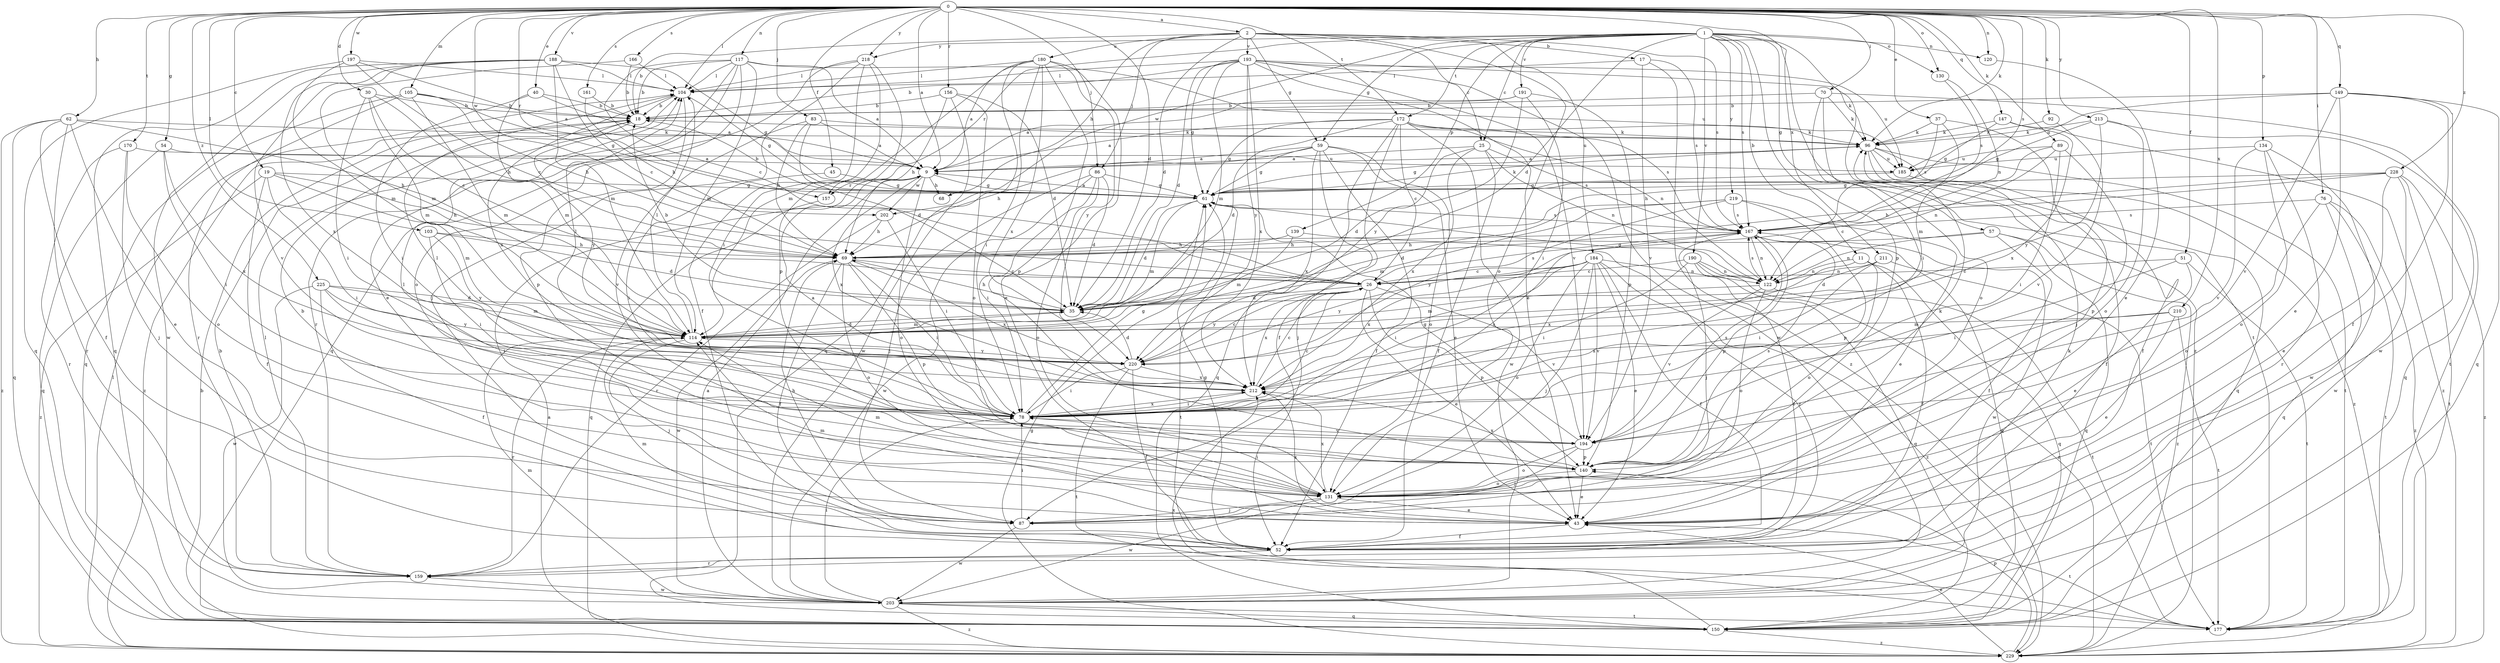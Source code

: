 strict digraph  {
0;
1;
2;
9;
11;
17;
18;
19;
25;
26;
30;
35;
37;
40;
43;
45;
51;
52;
54;
57;
59;
61;
62;
68;
69;
70;
76;
78;
83;
86;
87;
89;
92;
96;
103;
104;
105;
114;
117;
120;
122;
130;
131;
134;
139;
140;
147;
149;
150;
156;
157;
159;
161;
166;
167;
170;
172;
177;
180;
184;
185;
188;
190;
191;
193;
194;
197;
202;
203;
210;
211;
212;
213;
218;
219;
220;
225;
228;
229;
0 -> 2  [label=a];
0 -> 9  [label=a];
0 -> 19  [label=c];
0 -> 30  [label=d];
0 -> 35  [label=d];
0 -> 37  [label=e];
0 -> 40  [label=e];
0 -> 45  [label=f];
0 -> 51  [label=f];
0 -> 54  [label=g];
0 -> 62  [label=h];
0 -> 70  [label=i];
0 -> 76  [label=i];
0 -> 83  [label=j];
0 -> 86  [label=j];
0 -> 89  [label=k];
0 -> 92  [label=k];
0 -> 96  [label=k];
0 -> 103  [label=l];
0 -> 104  [label=l];
0 -> 105  [label=m];
0 -> 117  [label=n];
0 -> 120  [label=n];
0 -> 130  [label=o];
0 -> 134  [label=p];
0 -> 147  [label=q];
0 -> 149  [label=q];
0 -> 156  [label=r];
0 -> 157  [label=r];
0 -> 161  [label=s];
0 -> 166  [label=s];
0 -> 167  [label=s];
0 -> 170  [label=t];
0 -> 172  [label=t];
0 -> 188  [label=v];
0 -> 197  [label=w];
0 -> 202  [label=w];
0 -> 210  [label=x];
0 -> 211  [label=x];
0 -> 213  [label=y];
0 -> 218  [label=y];
0 -> 225  [label=z];
0 -> 228  [label=z];
1 -> 11  [label=b];
1 -> 25  [label=c];
1 -> 35  [label=d];
1 -> 57  [label=g];
1 -> 59  [label=g];
1 -> 120  [label=n];
1 -> 130  [label=o];
1 -> 139  [label=p];
1 -> 140  [label=p];
1 -> 157  [label=r];
1 -> 167  [label=s];
1 -> 172  [label=t];
1 -> 177  [label=t];
1 -> 190  [label=v];
1 -> 191  [label=v];
1 -> 202  [label=w];
1 -> 218  [label=y];
1 -> 219  [label=y];
1 -> 229  [label=z];
2 -> 17  [label=b];
2 -> 18  [label=b];
2 -> 25  [label=c];
2 -> 35  [label=d];
2 -> 59  [label=g];
2 -> 68  [label=h];
2 -> 86  [label=j];
2 -> 131  [label=o];
2 -> 167  [label=s];
2 -> 180  [label=u];
2 -> 184  [label=u];
2 -> 193  [label=v];
9 -> 61  [label=g];
9 -> 68  [label=h];
9 -> 131  [label=o];
9 -> 157  [label=r];
9 -> 202  [label=w];
9 -> 212  [label=x];
11 -> 52  [label=f];
11 -> 122  [label=n];
11 -> 131  [label=o];
11 -> 150  [label=q];
11 -> 212  [label=x];
17 -> 104  [label=l];
17 -> 167  [label=s];
17 -> 194  [label=v];
17 -> 229  [label=z];
18 -> 96  [label=k];
18 -> 220  [label=y];
18 -> 229  [label=z];
19 -> 52  [label=f];
19 -> 61  [label=g];
19 -> 69  [label=h];
19 -> 78  [label=i];
19 -> 114  [label=m];
19 -> 229  [label=z];
25 -> 9  [label=a];
25 -> 35  [label=d];
25 -> 52  [label=f];
25 -> 122  [label=n];
25 -> 167  [label=s];
25 -> 212  [label=x];
26 -> 35  [label=d];
26 -> 43  [label=e];
26 -> 140  [label=p];
26 -> 167  [label=s];
26 -> 194  [label=v];
26 -> 212  [label=x];
26 -> 220  [label=y];
30 -> 18  [label=b];
30 -> 26  [label=c];
30 -> 69  [label=h];
30 -> 78  [label=i];
30 -> 114  [label=m];
35 -> 18  [label=b];
35 -> 69  [label=h];
35 -> 114  [label=m];
37 -> 87  [label=j];
37 -> 96  [label=k];
37 -> 114  [label=m];
37 -> 167  [label=s];
40 -> 9  [label=a];
40 -> 18  [label=b];
40 -> 78  [label=i];
40 -> 114  [label=m];
43 -> 52  [label=f];
43 -> 114  [label=m];
43 -> 177  [label=t];
43 -> 212  [label=x];
45 -> 61  [label=g];
45 -> 78  [label=i];
51 -> 26  [label=c];
51 -> 43  [label=e];
51 -> 78  [label=i];
51 -> 177  [label=t];
52 -> 61  [label=g];
52 -> 96  [label=k];
52 -> 114  [label=m];
52 -> 159  [label=r];
54 -> 78  [label=i];
54 -> 150  [label=q];
54 -> 185  [label=u];
54 -> 212  [label=x];
57 -> 52  [label=f];
57 -> 69  [label=h];
57 -> 122  [label=n];
57 -> 150  [label=q];
57 -> 229  [label=z];
59 -> 9  [label=a];
59 -> 43  [label=e];
59 -> 52  [label=f];
59 -> 61  [label=g];
59 -> 69  [label=h];
59 -> 87  [label=j];
59 -> 131  [label=o];
59 -> 212  [label=x];
61 -> 9  [label=a];
61 -> 18  [label=b];
61 -> 35  [label=d];
61 -> 96  [label=k];
61 -> 114  [label=m];
61 -> 167  [label=s];
61 -> 177  [label=t];
62 -> 43  [label=e];
62 -> 52  [label=f];
62 -> 69  [label=h];
62 -> 96  [label=k];
62 -> 150  [label=q];
62 -> 159  [label=r];
62 -> 229  [label=z];
69 -> 26  [label=c];
69 -> 52  [label=f];
69 -> 78  [label=i];
69 -> 131  [label=o];
69 -> 140  [label=p];
69 -> 203  [label=w];
69 -> 212  [label=x];
70 -> 18  [label=b];
70 -> 78  [label=i];
70 -> 96  [label=k];
70 -> 131  [label=o];
70 -> 177  [label=t];
76 -> 131  [label=o];
76 -> 150  [label=q];
76 -> 167  [label=s];
76 -> 177  [label=t];
76 -> 229  [label=z];
78 -> 9  [label=a];
78 -> 26  [label=c];
78 -> 61  [label=g];
78 -> 104  [label=l];
78 -> 167  [label=s];
78 -> 194  [label=v];
78 -> 212  [label=x];
83 -> 9  [label=a];
83 -> 35  [label=d];
83 -> 69  [label=h];
83 -> 96  [label=k];
83 -> 194  [label=v];
86 -> 35  [label=d];
86 -> 61  [label=g];
86 -> 78  [label=i];
86 -> 87  [label=j];
86 -> 131  [label=o];
86 -> 203  [label=w];
87 -> 69  [label=h];
87 -> 78  [label=i];
87 -> 203  [label=w];
89 -> 69  [label=h];
89 -> 78  [label=i];
89 -> 122  [label=n];
89 -> 140  [label=p];
89 -> 185  [label=u];
92 -> 96  [label=k];
92 -> 194  [label=v];
96 -> 9  [label=a];
96 -> 52  [label=f];
96 -> 61  [label=g];
96 -> 150  [label=q];
96 -> 177  [label=t];
96 -> 185  [label=u];
96 -> 229  [label=z];
103 -> 35  [label=d];
103 -> 69  [label=h];
103 -> 78  [label=i];
103 -> 220  [label=y];
104 -> 18  [label=b];
104 -> 61  [label=g];
104 -> 140  [label=p];
104 -> 212  [label=x];
105 -> 18  [label=b];
105 -> 61  [label=g];
105 -> 69  [label=h];
105 -> 114  [label=m];
105 -> 150  [label=q];
105 -> 159  [label=r];
114 -> 35  [label=d];
114 -> 87  [label=j];
114 -> 104  [label=l];
114 -> 159  [label=r];
114 -> 220  [label=y];
117 -> 9  [label=a];
117 -> 18  [label=b];
117 -> 26  [label=c];
117 -> 43  [label=e];
117 -> 104  [label=l];
117 -> 114  [label=m];
117 -> 131  [label=o];
117 -> 159  [label=r];
117 -> 185  [label=u];
120 -> 43  [label=e];
122 -> 61  [label=g];
122 -> 114  [label=m];
122 -> 131  [label=o];
122 -> 167  [label=s];
122 -> 177  [label=t];
122 -> 194  [label=v];
130 -> 122  [label=n];
130 -> 167  [label=s];
131 -> 18  [label=b];
131 -> 43  [label=e];
131 -> 78  [label=i];
131 -> 87  [label=j];
131 -> 114  [label=m];
131 -> 203  [label=w];
131 -> 212  [label=x];
134 -> 131  [label=o];
134 -> 159  [label=r];
134 -> 185  [label=u];
134 -> 194  [label=v];
134 -> 203  [label=w];
139 -> 69  [label=h];
139 -> 114  [label=m];
139 -> 159  [label=r];
140 -> 43  [label=e];
140 -> 96  [label=k];
140 -> 104  [label=l];
140 -> 131  [label=o];
140 -> 167  [label=s];
140 -> 212  [label=x];
147 -> 61  [label=g];
147 -> 96  [label=k];
147 -> 212  [label=x];
147 -> 229  [label=z];
149 -> 18  [label=b];
149 -> 43  [label=e];
149 -> 52  [label=f];
149 -> 150  [label=q];
149 -> 185  [label=u];
149 -> 194  [label=v];
149 -> 203  [label=w];
150 -> 212  [label=x];
150 -> 229  [label=z];
156 -> 18  [label=b];
156 -> 35  [label=d];
156 -> 69  [label=h];
156 -> 131  [label=o];
156 -> 203  [label=w];
157 -> 150  [label=q];
159 -> 18  [label=b];
159 -> 104  [label=l];
159 -> 203  [label=w];
161 -> 18  [label=b];
161 -> 69  [label=h];
166 -> 18  [label=b];
166 -> 104  [label=l];
166 -> 114  [label=m];
167 -> 69  [label=h];
167 -> 87  [label=j];
167 -> 122  [label=n];
167 -> 140  [label=p];
167 -> 150  [label=q];
167 -> 203  [label=w];
170 -> 9  [label=a];
170 -> 87  [label=j];
170 -> 131  [label=o];
170 -> 159  [label=r];
172 -> 9  [label=a];
172 -> 26  [label=c];
172 -> 35  [label=d];
172 -> 52  [label=f];
172 -> 61  [label=g];
172 -> 96  [label=k];
172 -> 122  [label=n];
172 -> 150  [label=q];
172 -> 167  [label=s];
172 -> 203  [label=w];
180 -> 9  [label=a];
180 -> 43  [label=e];
180 -> 78  [label=i];
180 -> 104  [label=l];
180 -> 114  [label=m];
180 -> 140  [label=p];
180 -> 150  [label=q];
180 -> 212  [label=x];
180 -> 220  [label=y];
184 -> 26  [label=c];
184 -> 43  [label=e];
184 -> 52  [label=f];
184 -> 78  [label=i];
184 -> 87  [label=j];
184 -> 122  [label=n];
184 -> 131  [label=o];
184 -> 194  [label=v];
184 -> 212  [label=x];
184 -> 220  [label=y];
184 -> 229  [label=z];
185 -> 52  [label=f];
185 -> 61  [label=g];
188 -> 26  [label=c];
188 -> 61  [label=g];
188 -> 104  [label=l];
188 -> 114  [label=m];
188 -> 150  [label=q];
188 -> 194  [label=v];
188 -> 203  [label=w];
188 -> 212  [label=x];
190 -> 26  [label=c];
190 -> 52  [label=f];
190 -> 78  [label=i];
190 -> 122  [label=n];
190 -> 150  [label=q];
190 -> 229  [label=z];
191 -> 9  [label=a];
191 -> 18  [label=b];
191 -> 78  [label=i];
191 -> 140  [label=p];
191 -> 220  [label=y];
193 -> 18  [label=b];
193 -> 35  [label=d];
193 -> 43  [label=e];
193 -> 61  [label=g];
193 -> 96  [label=k];
193 -> 104  [label=l];
193 -> 114  [label=m];
193 -> 185  [label=u];
193 -> 194  [label=v];
193 -> 203  [label=w];
193 -> 212  [label=x];
193 -> 220  [label=y];
194 -> 61  [label=g];
194 -> 87  [label=j];
194 -> 131  [label=o];
194 -> 140  [label=p];
194 -> 167  [label=s];
197 -> 9  [label=a];
197 -> 26  [label=c];
197 -> 104  [label=l];
197 -> 114  [label=m];
197 -> 150  [label=q];
202 -> 69  [label=h];
202 -> 78  [label=i];
202 -> 159  [label=r];
203 -> 9  [label=a];
203 -> 78  [label=i];
203 -> 114  [label=m];
203 -> 150  [label=q];
203 -> 177  [label=t];
203 -> 229  [label=z];
210 -> 43  [label=e];
210 -> 114  [label=m];
210 -> 177  [label=t];
210 -> 212  [label=x];
211 -> 35  [label=d];
211 -> 78  [label=i];
211 -> 122  [label=n];
211 -> 177  [label=t];
212 -> 26  [label=c];
212 -> 78  [label=i];
213 -> 61  [label=g];
213 -> 96  [label=k];
213 -> 131  [label=o];
213 -> 150  [label=q];
213 -> 220  [label=y];
218 -> 52  [label=f];
218 -> 78  [label=i];
218 -> 87  [label=j];
218 -> 104  [label=l];
218 -> 140  [label=p];
218 -> 150  [label=q];
219 -> 35  [label=d];
219 -> 43  [label=e];
219 -> 114  [label=m];
219 -> 140  [label=p];
219 -> 167  [label=s];
219 -> 220  [label=y];
220 -> 26  [label=c];
220 -> 35  [label=d];
220 -> 52  [label=f];
220 -> 78  [label=i];
220 -> 104  [label=l];
220 -> 177  [label=t];
220 -> 212  [label=x];
225 -> 35  [label=d];
225 -> 52  [label=f];
225 -> 78  [label=i];
225 -> 114  [label=m];
225 -> 203  [label=w];
225 -> 220  [label=y];
228 -> 26  [label=c];
228 -> 43  [label=e];
228 -> 61  [label=g];
228 -> 69  [label=h];
228 -> 177  [label=t];
228 -> 203  [label=w];
228 -> 229  [label=z];
229 -> 9  [label=a];
229 -> 18  [label=b];
229 -> 43  [label=e];
229 -> 61  [label=g];
229 -> 104  [label=l];
229 -> 140  [label=p];
}
